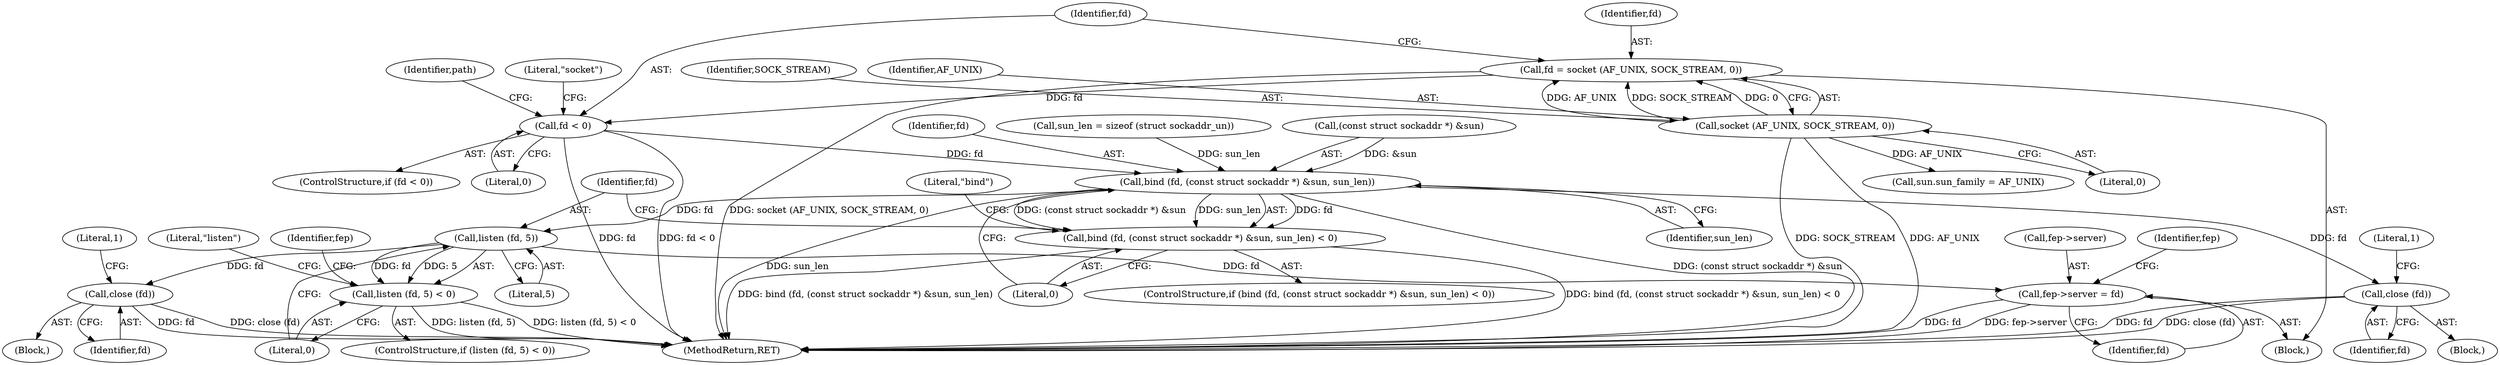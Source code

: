 digraph "0_libfep_293d9d3f@API" {
"1000107" [label="(Call,fd = socket (AF_UNIX, SOCK_STREAM, 0))"];
"1000109" [label="(Call,socket (AF_UNIX, SOCK_STREAM, 0))"];
"1000114" [label="(Call,fd < 0)"];
"1000176" [label="(Call,bind (fd, (const struct sockaddr *) &sun, sun_len))"];
"1000175" [label="(Call,bind (fd, (const struct sockaddr *) &sun, sun_len) < 0)"];
"1000189" [label="(Call,close (fd))"];
"1000196" [label="(Call,listen (fd, 5))"];
"1000195" [label="(Call,listen (fd, 5) < 0)"];
"1000205" [label="(Call,close (fd))"];
"1000210" [label="(Call,fep->server = fd)"];
"1000114" [label="(Call,fd < 0)"];
"1000186" [label="(Literal,\"bind\")"];
"1000184" [label="(Block,)"];
"1000217" [label="(Identifier,fep)"];
"1000214" [label="(Identifier,fd)"];
"1000113" [label="(ControlStructure,if (fd < 0))"];
"1000107" [label="(Call,fd = socket (AF_UNIX, SOCK_STREAM, 0))"];
"1000193" [label="(Literal,1)"];
"1000174" [label="(ControlStructure,if (bind (fd, (const struct sockaddr *) &sun, sun_len) < 0))"];
"1000116" [label="(Literal,0)"];
"1000178" [label="(Call,(const struct sockaddr *) &sun)"];
"1000199" [label="(Literal,0)"];
"1000177" [label="(Identifier,fd)"];
"1000111" [label="(Identifier,SOCK_STREAM)"];
"1000115" [label="(Identifier,fd)"];
"1000196" [label="(Call,listen (fd, 5))"];
"1000212" [label="(Identifier,fep)"];
"1000189" [label="(Call,close (fd))"];
"1000209" [label="(Literal,1)"];
"1000124" [label="(Identifier,path)"];
"1000195" [label="(Call,listen (fd, 5) < 0)"];
"1000198" [label="(Literal,5)"];
"1000200" [label="(Block,)"];
"1000112" [label="(Literal,0)"];
"1000110" [label="(Identifier,AF_UNIX)"];
"1000175" [label="(Call,bind (fd, (const struct sockaddr *) &sun, sun_len) < 0)"];
"1000194" [label="(ControlStructure,if (listen (fd, 5) < 0))"];
"1000176" [label="(Call,bind (fd, (const struct sockaddr *) &sun, sun_len))"];
"1000170" [label="(Call,sun_len = sizeof (struct sockaddr_un))"];
"1000205" [label="(Call,close (fd))"];
"1000158" [label="(Call,sun.sun_family = AF_UNIX)"];
"1000108" [label="(Identifier,fd)"];
"1000197" [label="(Identifier,fd)"];
"1000222" [label="(MethodReturn,RET)"];
"1000182" [label="(Identifier,sun_len)"];
"1000202" [label="(Literal,\"listen\")"];
"1000119" [label="(Literal,\"socket\")"];
"1000190" [label="(Identifier,fd)"];
"1000183" [label="(Literal,0)"];
"1000210" [label="(Call,fep->server = fd)"];
"1000211" [label="(Call,fep->server)"];
"1000109" [label="(Call,socket (AF_UNIX, SOCK_STREAM, 0))"];
"1000206" [label="(Identifier,fd)"];
"1000102" [label="(Block,)"];
"1000107" -> "1000102"  [label="AST: "];
"1000107" -> "1000109"  [label="CFG: "];
"1000108" -> "1000107"  [label="AST: "];
"1000109" -> "1000107"  [label="AST: "];
"1000115" -> "1000107"  [label="CFG: "];
"1000107" -> "1000222"  [label="DDG: socket (AF_UNIX, SOCK_STREAM, 0)"];
"1000109" -> "1000107"  [label="DDG: AF_UNIX"];
"1000109" -> "1000107"  [label="DDG: SOCK_STREAM"];
"1000109" -> "1000107"  [label="DDG: 0"];
"1000107" -> "1000114"  [label="DDG: fd"];
"1000109" -> "1000112"  [label="CFG: "];
"1000110" -> "1000109"  [label="AST: "];
"1000111" -> "1000109"  [label="AST: "];
"1000112" -> "1000109"  [label="AST: "];
"1000109" -> "1000222"  [label="DDG: AF_UNIX"];
"1000109" -> "1000222"  [label="DDG: SOCK_STREAM"];
"1000109" -> "1000158"  [label="DDG: AF_UNIX"];
"1000114" -> "1000113"  [label="AST: "];
"1000114" -> "1000116"  [label="CFG: "];
"1000115" -> "1000114"  [label="AST: "];
"1000116" -> "1000114"  [label="AST: "];
"1000119" -> "1000114"  [label="CFG: "];
"1000124" -> "1000114"  [label="CFG: "];
"1000114" -> "1000222"  [label="DDG: fd < 0"];
"1000114" -> "1000222"  [label="DDG: fd"];
"1000114" -> "1000176"  [label="DDG: fd"];
"1000176" -> "1000175"  [label="AST: "];
"1000176" -> "1000182"  [label="CFG: "];
"1000177" -> "1000176"  [label="AST: "];
"1000178" -> "1000176"  [label="AST: "];
"1000182" -> "1000176"  [label="AST: "];
"1000183" -> "1000176"  [label="CFG: "];
"1000176" -> "1000222"  [label="DDG: sun_len"];
"1000176" -> "1000222"  [label="DDG: (const struct sockaddr *) &sun"];
"1000176" -> "1000175"  [label="DDG: fd"];
"1000176" -> "1000175"  [label="DDG: (const struct sockaddr *) &sun"];
"1000176" -> "1000175"  [label="DDG: sun_len"];
"1000178" -> "1000176"  [label="DDG: &sun"];
"1000170" -> "1000176"  [label="DDG: sun_len"];
"1000176" -> "1000189"  [label="DDG: fd"];
"1000176" -> "1000196"  [label="DDG: fd"];
"1000175" -> "1000174"  [label="AST: "];
"1000175" -> "1000183"  [label="CFG: "];
"1000183" -> "1000175"  [label="AST: "];
"1000186" -> "1000175"  [label="CFG: "];
"1000197" -> "1000175"  [label="CFG: "];
"1000175" -> "1000222"  [label="DDG: bind (fd, (const struct sockaddr *) &sun, sun_len)"];
"1000175" -> "1000222"  [label="DDG: bind (fd, (const struct sockaddr *) &sun, sun_len) < 0"];
"1000189" -> "1000184"  [label="AST: "];
"1000189" -> "1000190"  [label="CFG: "];
"1000190" -> "1000189"  [label="AST: "];
"1000193" -> "1000189"  [label="CFG: "];
"1000189" -> "1000222"  [label="DDG: fd"];
"1000189" -> "1000222"  [label="DDG: close (fd)"];
"1000196" -> "1000195"  [label="AST: "];
"1000196" -> "1000198"  [label="CFG: "];
"1000197" -> "1000196"  [label="AST: "];
"1000198" -> "1000196"  [label="AST: "];
"1000199" -> "1000196"  [label="CFG: "];
"1000196" -> "1000195"  [label="DDG: fd"];
"1000196" -> "1000195"  [label="DDG: 5"];
"1000196" -> "1000205"  [label="DDG: fd"];
"1000196" -> "1000210"  [label="DDG: fd"];
"1000195" -> "1000194"  [label="AST: "];
"1000195" -> "1000199"  [label="CFG: "];
"1000199" -> "1000195"  [label="AST: "];
"1000202" -> "1000195"  [label="CFG: "];
"1000212" -> "1000195"  [label="CFG: "];
"1000195" -> "1000222"  [label="DDG: listen (fd, 5) < 0"];
"1000195" -> "1000222"  [label="DDG: listen (fd, 5)"];
"1000205" -> "1000200"  [label="AST: "];
"1000205" -> "1000206"  [label="CFG: "];
"1000206" -> "1000205"  [label="AST: "];
"1000209" -> "1000205"  [label="CFG: "];
"1000205" -> "1000222"  [label="DDG: close (fd)"];
"1000205" -> "1000222"  [label="DDG: fd"];
"1000210" -> "1000102"  [label="AST: "];
"1000210" -> "1000214"  [label="CFG: "];
"1000211" -> "1000210"  [label="AST: "];
"1000214" -> "1000210"  [label="AST: "];
"1000217" -> "1000210"  [label="CFG: "];
"1000210" -> "1000222"  [label="DDG: fd"];
"1000210" -> "1000222"  [label="DDG: fep->server"];
}
